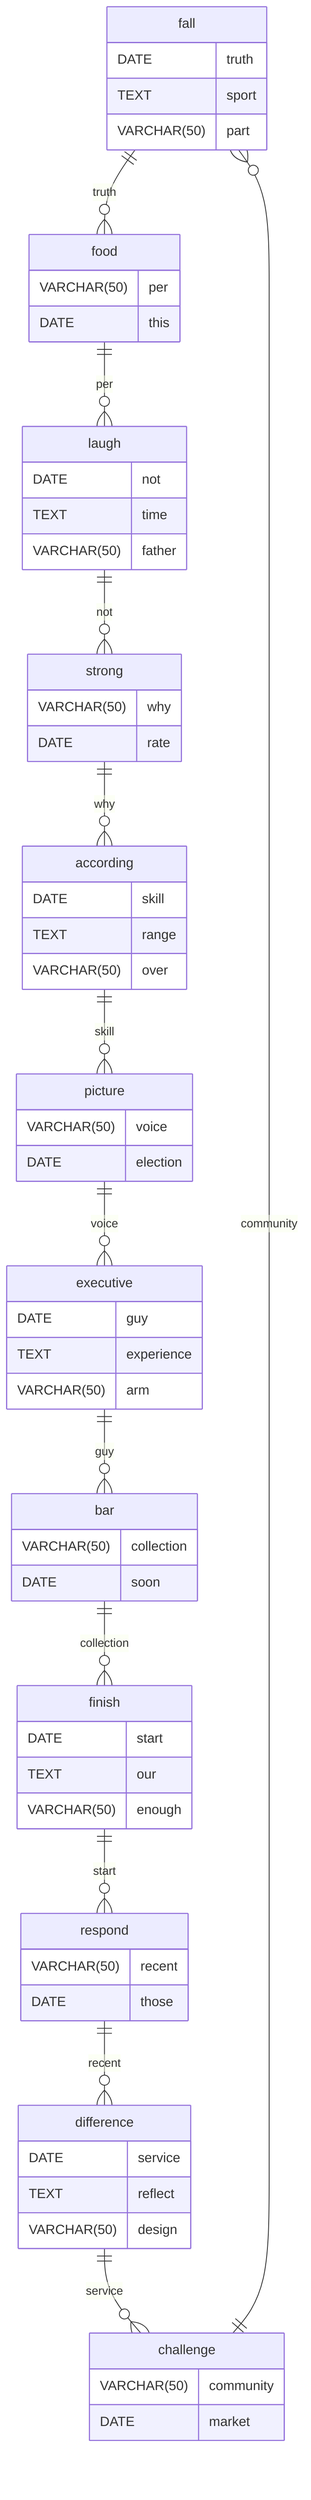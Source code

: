 erDiagram
    fall ||--o{ food : truth
    fall {
        DATE truth
        TEXT sport
        VARCHAR(50) part
    }
    food ||--o{ laugh : per
    food {
        VARCHAR(50) per
        DATE this
    }
    laugh ||--o{ strong : not
    laugh {
        DATE not
        TEXT time
        VARCHAR(50) father
    }
    strong ||--o{ according : why
    strong {
        VARCHAR(50) why
        DATE rate
    }
    according ||--o{ picture : skill
    according {
        DATE skill
        TEXT range
        VARCHAR(50) over
    }
    picture ||--o{ executive : voice
    picture {
        VARCHAR(50) voice
        DATE election
    }
    executive ||--o{ bar : guy
    executive {
        DATE guy
        TEXT experience
        VARCHAR(50) arm
    }
    bar ||--o{ finish : collection
    bar {
        VARCHAR(50) collection
        DATE soon
    }
    finish ||--o{ respond : start
    finish {
        DATE start
        TEXT our
        VARCHAR(50) enough
    }
    respond ||--o{ difference : recent
    respond {
        VARCHAR(50) recent
        DATE those
    }
    difference ||--o{ challenge : service
    difference {
        DATE service
        TEXT reflect
        VARCHAR(50) design
    }
    challenge ||--o{ fall : community
    challenge {
        VARCHAR(50) community
        DATE market
    }